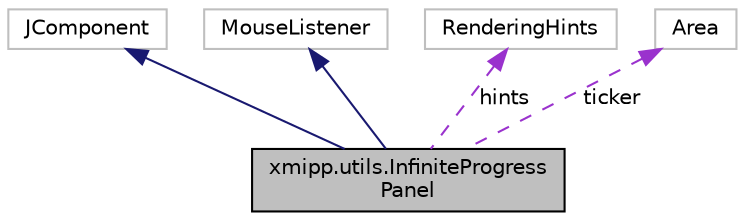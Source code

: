 digraph "xmipp.utils.InfiniteProgressPanel"
{
  edge [fontname="Helvetica",fontsize="10",labelfontname="Helvetica",labelfontsize="10"];
  node [fontname="Helvetica",fontsize="10",shape=record];
  Node3 [label="xmipp.utils.InfiniteProgress\lPanel",height=0.2,width=0.4,color="black", fillcolor="grey75", style="filled", fontcolor="black"];
  Node4 -> Node3 [dir="back",color="midnightblue",fontsize="10",style="solid",fontname="Helvetica"];
  Node4 [label="JComponent",height=0.2,width=0.4,color="grey75", fillcolor="white", style="filled"];
  Node5 -> Node3 [dir="back",color="midnightblue",fontsize="10",style="solid",fontname="Helvetica"];
  Node5 [label="MouseListener",height=0.2,width=0.4,color="grey75", fillcolor="white", style="filled"];
  Node6 -> Node3 [dir="back",color="darkorchid3",fontsize="10",style="dashed",label=" hints" ,fontname="Helvetica"];
  Node6 [label="RenderingHints",height=0.2,width=0.4,color="grey75", fillcolor="white", style="filled"];
  Node7 -> Node3 [dir="back",color="darkorchid3",fontsize="10",style="dashed",label=" ticker" ,fontname="Helvetica"];
  Node7 [label="Area",height=0.2,width=0.4,color="grey75", fillcolor="white", style="filled"];
}
